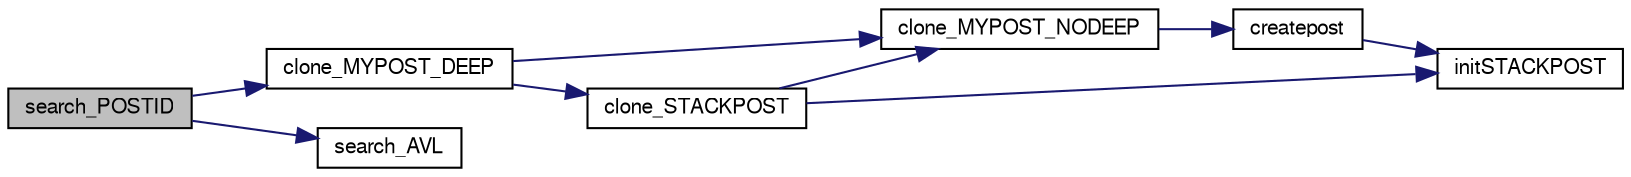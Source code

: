 digraph "search_POSTID"
{
  edge [fontname="FreeSans",fontsize="10",labelfontname="FreeSans",labelfontsize="10"];
  node [fontname="FreeSans",fontsize="10",shape=record];
  rankdir="LR";
  Node1 [label="search_POSTID",height=0.2,width=0.4,color="black", fillcolor="grey75", style="filled", fontcolor="black"];
  Node1 -> Node2 [color="midnightblue",fontsize="10",style="solid",fontname="FreeSans"];
  Node2 [label="clone_MYPOST_DEEP",height=0.2,width=0.4,color="black", fillcolor="white", style="filled",URL="$mypost_8c.html#a5c495ed70fa4d281c7591d0382172a20",tooltip="Função que produz o clone de um post com profundidade. "];
  Node2 -> Node3 [color="midnightblue",fontsize="10",style="solid",fontname="FreeSans"];
  Node3 [label="clone_MYPOST_NODEEP",height=0.2,width=0.4,color="black", fillcolor="white", style="filled",URL="$mypost_8c.html#a85ab9cdb786f099706850b447b715b7b",tooltip="Função que produz o clone de um post sem profundidade. "];
  Node3 -> Node4 [color="midnightblue",fontsize="10",style="solid",fontname="FreeSans"];
  Node4 [label="createpost",height=0.2,width=0.4,color="black", fillcolor="white", style="filled",URL="$mypost_8c.html#a226bc0c43835f1b4ced9d34f295ddbc6",tooltip="Função que inicializa a (nossa) representação de um post na memória. "];
  Node4 -> Node5 [color="midnightblue",fontsize="10",style="solid",fontname="FreeSans"];
  Node5 [label="initSTACKPOST",height=0.2,width=0.4,color="black", fillcolor="white", style="filled",URL="$mypost_8c.html#ac441cbdcf1391689526aba31a5e5aae9",tooltip="Função que inicializa um stackpost. "];
  Node2 -> Node6 [color="midnightblue",fontsize="10",style="solid",fontname="FreeSans"];
  Node6 [label="clone_STACKPOST",height=0.2,width=0.4,color="black", fillcolor="white", style="filled",URL="$mypost_8c.html#afffc91de20d84043a601037df1424c00",tooltip="Função que clona uma STACKPOST. "];
  Node6 -> Node3 [color="midnightblue",fontsize="10",style="solid",fontname="FreeSans"];
  Node6 -> Node5 [color="midnightblue",fontsize="10",style="solid",fontname="FreeSans"];
  Node1 -> Node7 [color="midnightblue",fontsize="10",style="solid",fontname="FreeSans"];
  Node7 [label="search_AVL",height=0.2,width=0.4,color="black", fillcolor="white", style="filled",URL="$mytree_8c.html#aa4afa2c50dd5ec034929cac768d520db",tooltip="Função que procura um elemento na árvore. "];
}
